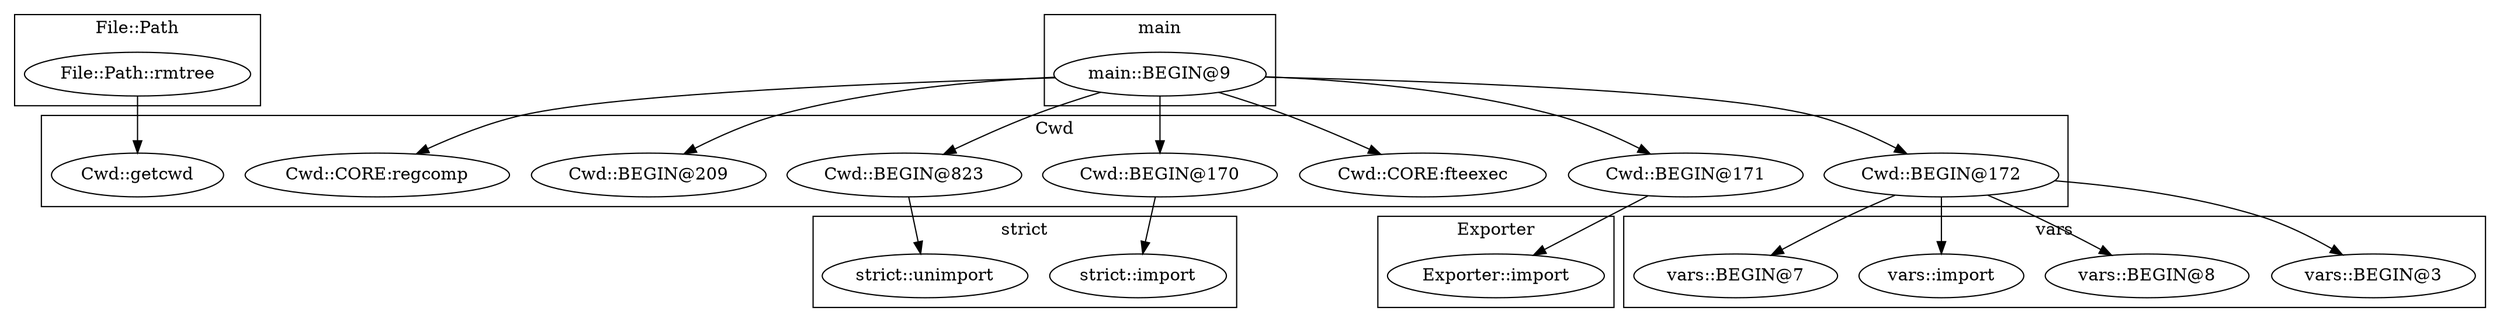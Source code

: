 digraph {
graph [overlap=false]
subgraph cluster_File_Path {
	label="File::Path";
	"File::Path::rmtree";
}
subgraph cluster_vars {
	label="vars";
	"vars::BEGIN@3";
	"vars::BEGIN@8";
	"vars::import";
	"vars::BEGIN@7";
}
subgraph cluster_Exporter {
	label="Exporter";
	"Exporter::import";
}
subgraph cluster_main {
	label="main";
	"main::BEGIN@9";
}
subgraph cluster_strict {
	label="strict";
	"strict::import";
	"strict::unimport";
}
subgraph cluster_Cwd {
	label="Cwd";
	"Cwd::BEGIN@170";
	"Cwd::CORE:fteexec";
	"Cwd::BEGIN@171";
	"Cwd::BEGIN@823";
	"Cwd::BEGIN@209";
	"Cwd::getcwd";
	"Cwd::CORE:regcomp";
	"Cwd::BEGIN@172";
}
"main::BEGIN@9" -> "Cwd::BEGIN@823";
"Cwd::BEGIN@171" -> "Exporter::import";
"Cwd::BEGIN@823" -> "strict::unimport";
"main::BEGIN@9" -> "Cwd::BEGIN@171";
"Cwd::BEGIN@172" -> "vars::BEGIN@8";
"main::BEGIN@9" -> "Cwd::BEGIN@170";
"Cwd::BEGIN@172" -> "vars::import";
"File::Path::rmtree" -> "Cwd::getcwd";
"main::BEGIN@9" -> "Cwd::BEGIN@209";
"main::BEGIN@9" -> "Cwd::CORE:fteexec";
"main::BEGIN@9" -> "Cwd::CORE:regcomp";
"Cwd::BEGIN@172" -> "vars::BEGIN@3";
"main::BEGIN@9" -> "Cwd::BEGIN@172";
"Cwd::BEGIN@170" -> "strict::import";
"Cwd::BEGIN@172" -> "vars::BEGIN@7";
}
